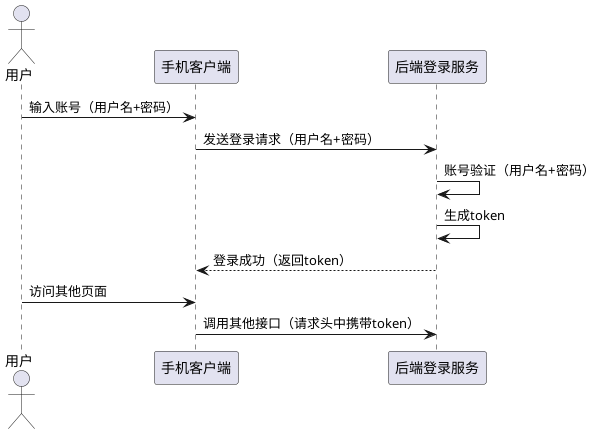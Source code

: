 @startuml
actor 用户 as A
participant 手机客户端 as B
participant 后端登录服务 as C

A -> B: 输入账号（用户名+密码）
B -> C: 发送登录请求（用户名+密码）
C -> C: 账号验证（用户名+密码）
C -> C: 生成token
C --> B: 登录成功（返回token）
A -> B: 访问其他页面
B -> C: 调用其他接口（请求头中携带token）

@enduml